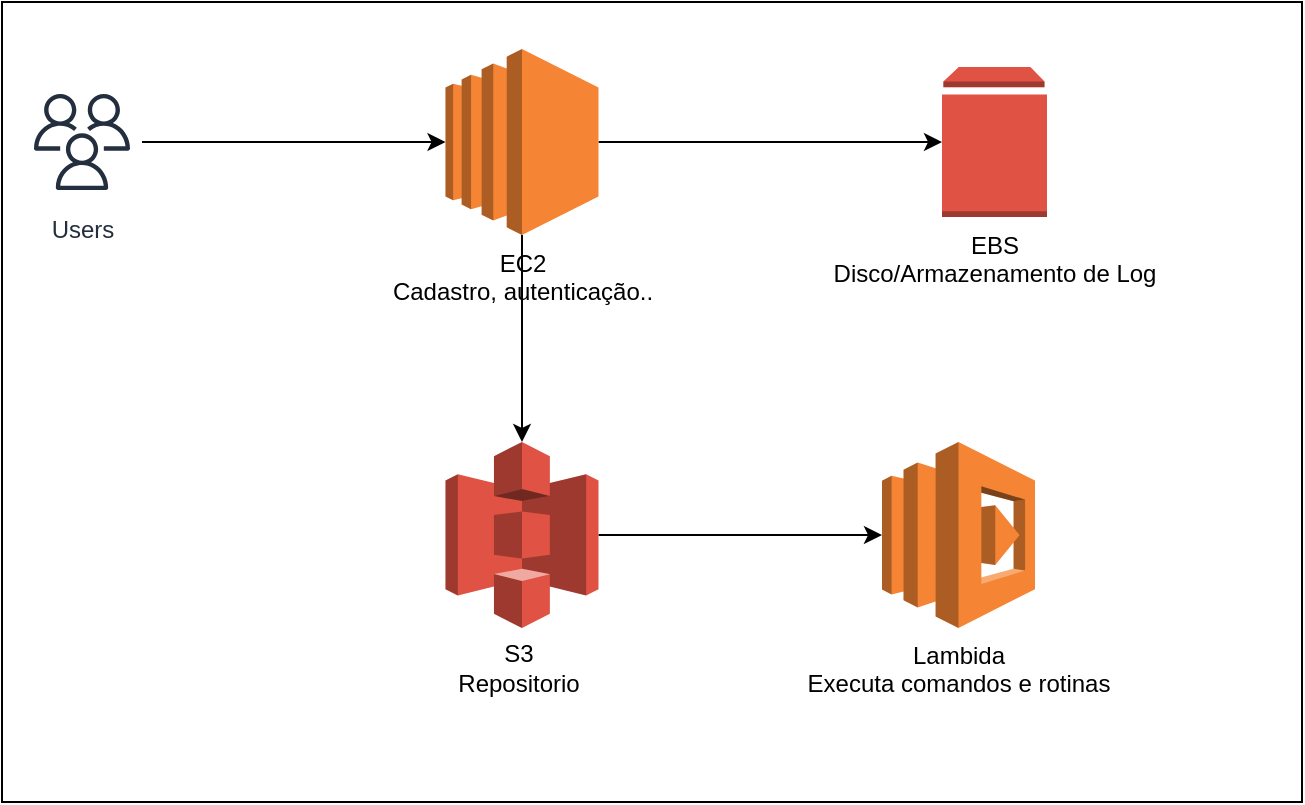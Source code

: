 <mxfile version="28.2.1">
  <diagram name="Página-1" id="bwVmWs_cJ7G_lVIT2NMw">
    <mxGraphModel dx="1042" dy="546" grid="1" gridSize="10" guides="1" tooltips="1" connect="1" arrows="1" fold="1" page="1" pageScale="1" pageWidth="827" pageHeight="1169" math="0" shadow="0">
      <root>
        <mxCell id="0" />
        <mxCell id="1" parent="0" />
        <mxCell id="j4nJ_EBiF03cllVOoTe8-14" value="" style="rounded=0;whiteSpace=wrap;html=1;" vertex="1" parent="1">
          <mxGeometry x="50" y="50" width="650" height="400" as="geometry" />
        </mxCell>
        <mxCell id="j4nJ_EBiF03cllVOoTe8-10" style="edgeStyle=orthogonalEdgeStyle;rounded=0;orthogonalLoop=1;jettySize=auto;html=1;" edge="1" parent="1" source="j4nJ_EBiF03cllVOoTe8-1" target="j4nJ_EBiF03cllVOoTe8-3">
          <mxGeometry relative="1" as="geometry" />
        </mxCell>
        <mxCell id="j4nJ_EBiF03cllVOoTe8-11" style="edgeStyle=orthogonalEdgeStyle;rounded=0;orthogonalLoop=1;jettySize=auto;html=1;" edge="1" parent="1" source="j4nJ_EBiF03cllVOoTe8-1" target="j4nJ_EBiF03cllVOoTe8-2">
          <mxGeometry relative="1" as="geometry" />
        </mxCell>
        <mxCell id="j4nJ_EBiF03cllVOoTe8-1" value="EC2&lt;div&gt;Cadastro, autenticação..&lt;/div&gt;" style="outlineConnect=0;dashed=0;verticalLabelPosition=bottom;verticalAlign=top;align=center;html=1;shape=mxgraph.aws3.ec2;fillColor=#F58534;gradientColor=none;" vertex="1" parent="1">
          <mxGeometry x="271.75" y="73.5" width="76.5" height="93" as="geometry" />
        </mxCell>
        <mxCell id="j4nJ_EBiF03cllVOoTe8-12" style="edgeStyle=orthogonalEdgeStyle;rounded=0;orthogonalLoop=1;jettySize=auto;html=1;" edge="1" parent="1" source="j4nJ_EBiF03cllVOoTe8-2" target="j4nJ_EBiF03cllVOoTe8-8">
          <mxGeometry relative="1" as="geometry" />
        </mxCell>
        <mxCell id="j4nJ_EBiF03cllVOoTe8-2" value="" style="outlineConnect=0;dashed=0;verticalLabelPosition=bottom;verticalAlign=top;align=center;html=1;shape=mxgraph.aws3.s3;fillColor=#E05243;gradientColor=none;" vertex="1" parent="1">
          <mxGeometry x="271.75" y="270" width="76.5" height="93" as="geometry" />
        </mxCell>
        <mxCell id="j4nJ_EBiF03cllVOoTe8-3" value="EBS&lt;div&gt;Disco/Armazenamento de Log&lt;/div&gt;" style="outlineConnect=0;dashed=0;verticalLabelPosition=bottom;verticalAlign=top;align=center;html=1;shape=mxgraph.aws3.volume;fillColor=#E05243;gradientColor=none;" vertex="1" parent="1">
          <mxGeometry x="520" y="82.5" width="52.5" height="75" as="geometry" />
        </mxCell>
        <mxCell id="j4nJ_EBiF03cllVOoTe8-9" style="edgeStyle=orthogonalEdgeStyle;rounded=0;orthogonalLoop=1;jettySize=auto;html=1;" edge="1" parent="1" source="j4nJ_EBiF03cllVOoTe8-5" target="j4nJ_EBiF03cllVOoTe8-1">
          <mxGeometry relative="1" as="geometry" />
        </mxCell>
        <mxCell id="j4nJ_EBiF03cllVOoTe8-5" value="Users" style="sketch=0;outlineConnect=0;fontColor=#232F3E;gradientColor=none;strokeColor=#232F3E;fillColor=#ffffff;dashed=0;verticalLabelPosition=bottom;verticalAlign=top;align=center;html=1;fontSize=12;fontStyle=0;aspect=fixed;shape=mxgraph.aws4.resourceIcon;resIcon=mxgraph.aws4.users;" vertex="1" parent="1">
          <mxGeometry x="60" y="90" width="60" height="60" as="geometry" />
        </mxCell>
        <mxCell id="j4nJ_EBiF03cllVOoTe8-7" value="S3&lt;div&gt;Repositorio&lt;/div&gt;" style="text;html=1;align=center;verticalAlign=middle;resizable=0;points=[];autosize=1;strokeColor=none;fillColor=none;" vertex="1" parent="1">
          <mxGeometry x="268.25" y="363" width="80" height="40" as="geometry" />
        </mxCell>
        <mxCell id="j4nJ_EBiF03cllVOoTe8-8" value="Lambida&lt;div&gt;Executa comandos e rotinas&lt;/div&gt;" style="outlineConnect=0;dashed=0;verticalLabelPosition=bottom;verticalAlign=top;align=center;html=1;shape=mxgraph.aws3.lambda;fillColor=#F58534;gradientColor=none;" vertex="1" parent="1">
          <mxGeometry x="490" y="270" width="76.5" height="93" as="geometry" />
        </mxCell>
      </root>
    </mxGraphModel>
  </diagram>
</mxfile>

